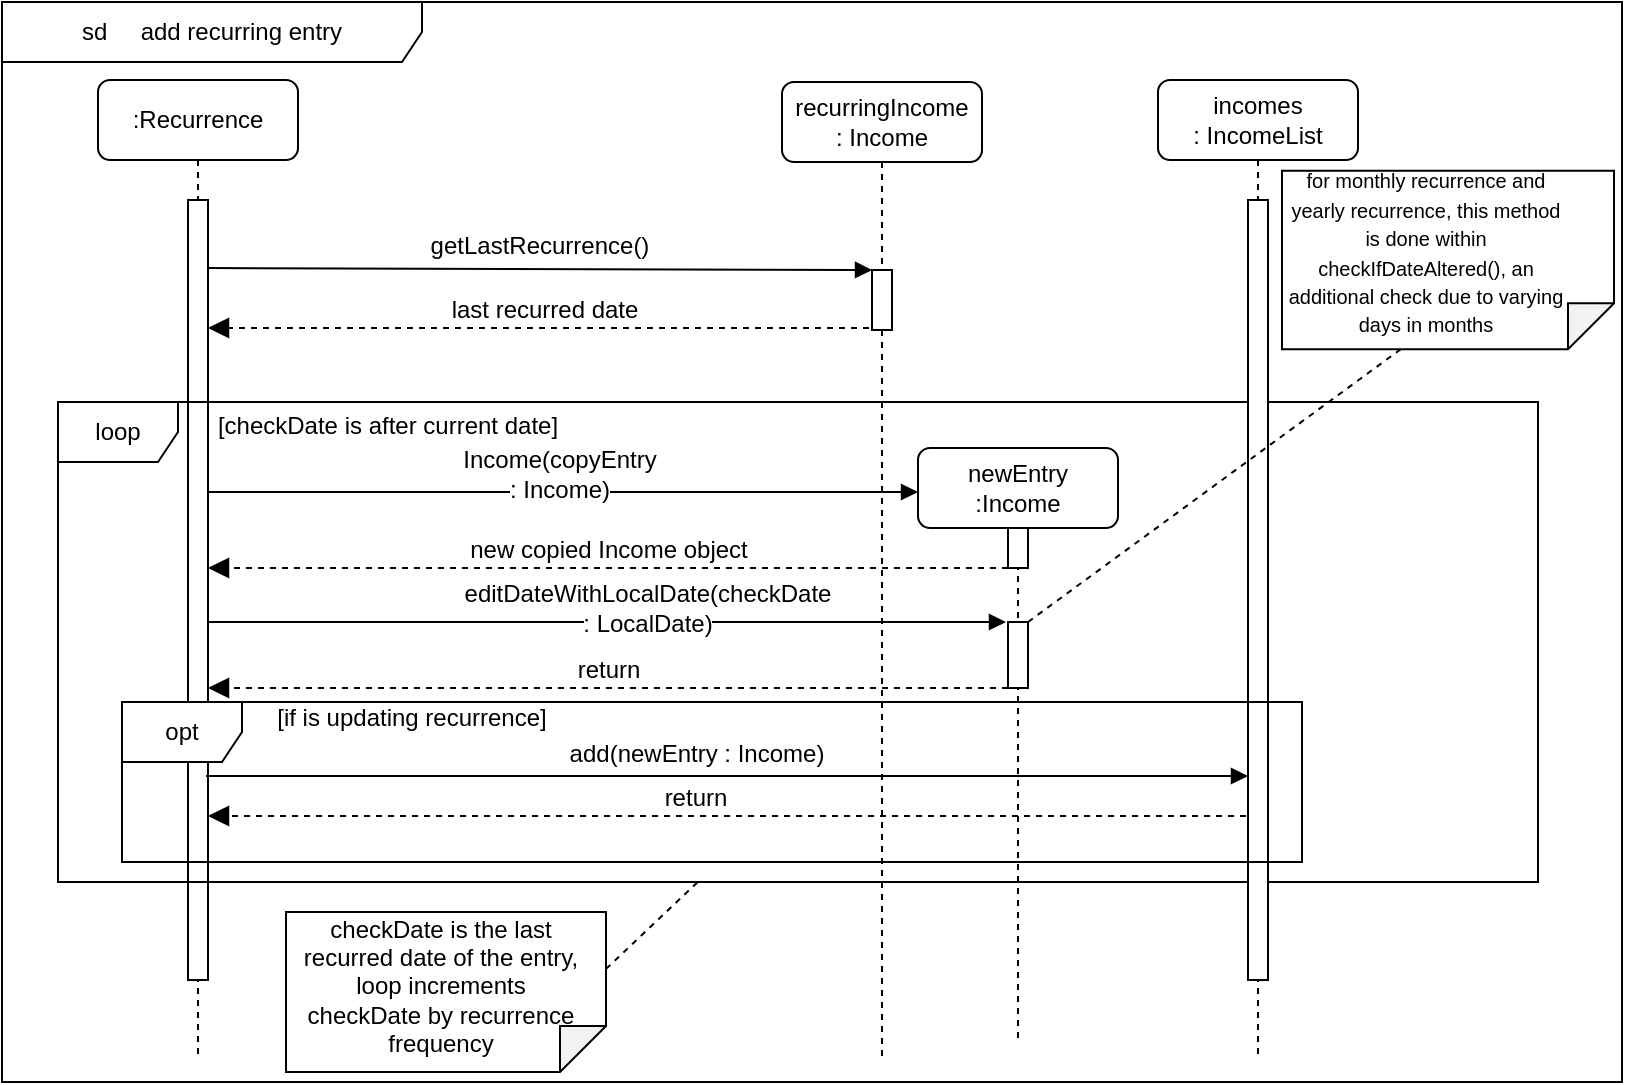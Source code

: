 <mxGraphModel dx="942" dy="634" grid="1" gridSize="10" guides="1" tooltips="1" connect="1" arrows="1" fold="1" page="1" pageScale="1" pageWidth="850" pageHeight="1100" math="0" shadow="0">
  <root>
    <mxCell id="0" />
    <mxCell id="1" parent="0" />
    <mxCell id="aM9ryv3xv72pqoxQDRHE-1" value=":Recurrence" style="shape=umlLifeline;rounded=1;perimeter=lifelinePerimeter;whiteSpace=wrap;html=1;container=0;dropTarget=0;collapsible=0;recursiveResize=0;outlineConnect=0;portConstraint=eastwest;newEdgeStyle={&quot;edgeStyle&quot;:&quot;elbowEdgeStyle&quot;,&quot;elbow&quot;:&quot;vertical&quot;,&quot;curved&quot;:0,&quot;rounded&quot;:0};" parent="1" vertex="1">
      <mxGeometry x="58" y="59" width="100" height="490" as="geometry" />
    </mxCell>
    <mxCell id="aM9ryv3xv72pqoxQDRHE-2" value="" style="html=1;points=[];perimeter=orthogonalPerimeter;outlineConnect=0;targetShapes=umlLifeline;portConstraint=eastwest;newEdgeStyle={&quot;edgeStyle&quot;:&quot;elbowEdgeStyle&quot;,&quot;elbow&quot;:&quot;vertical&quot;,&quot;curved&quot;:0,&quot;rounded&quot;:0};" parent="aM9ryv3xv72pqoxQDRHE-1" vertex="1">
      <mxGeometry x="45" y="60" width="10" height="390" as="geometry" />
    </mxCell>
    <mxCell id="KprL8Gtzc8UCZSi8YQah-3" value="loop" style="shape=umlFrame;whiteSpace=wrap;html=1;pointerEvents=0;" vertex="1" parent="1">
      <mxGeometry x="38" y="220" width="740" height="240" as="geometry" />
    </mxCell>
    <mxCell id="KprL8Gtzc8UCZSi8YQah-4" value="[checkDate is after current date]" style="text;html=1;align=center;verticalAlign=middle;whiteSpace=wrap;rounded=0;" vertex="1" parent="1">
      <mxGeometry x="98" y="217" width="210" height="30" as="geometry" />
    </mxCell>
    <mxCell id="KprL8Gtzc8UCZSi8YQah-5" value="" style="shape=note;whiteSpace=wrap;html=1;backgroundOutline=1;darkOpacity=0.05;rotation=90;size=23;" vertex="1" parent="1">
      <mxGeometry x="192" y="435" width="80" height="160" as="geometry" />
    </mxCell>
    <mxCell id="KprL8Gtzc8UCZSi8YQah-6" value="checkDate is the last recurred date of the entry, loop increments checkDate by recurrence frequency" style="text;html=1;align=center;verticalAlign=middle;whiteSpace=wrap;rounded=0;" vertex="1" parent="1">
      <mxGeometry x="157" y="496" width="144.67" height="31" as="geometry" />
    </mxCell>
    <mxCell id="KprL8Gtzc8UCZSi8YQah-7" value="" style="endArrow=none;dashed=1;html=1;rounded=0;exitX=0;exitY=0;exitDx=28.5;exitDy=0;exitPerimeter=0;entryX=0.435;entryY=0.992;entryDx=0;entryDy=0;entryPerimeter=0;" edge="1" parent="1" source="KprL8Gtzc8UCZSi8YQah-5" target="KprL8Gtzc8UCZSi8YQah-3">
      <mxGeometry width="50" height="50" relative="1" as="geometry">
        <mxPoint x="228" y="469" as="sourcePoint" />
        <mxPoint x="278" y="419" as="targetPoint" />
      </mxGeometry>
    </mxCell>
    <mxCell id="KprL8Gtzc8UCZSi8YQah-8" value="newEntry&lt;br&gt;:Income" style="shape=umlLifeline;rounded=1;perimeter=lifelinePerimeter;whiteSpace=wrap;html=1;container=0;dropTarget=0;collapsible=0;recursiveResize=0;outlineConnect=0;portConstraint=eastwest;newEdgeStyle={&quot;edgeStyle&quot;:&quot;elbowEdgeStyle&quot;,&quot;elbow&quot;:&quot;vertical&quot;,&quot;curved&quot;:0,&quot;rounded&quot;:0};" vertex="1" parent="1">
      <mxGeometry x="468" y="243" width="100" height="298" as="geometry" />
    </mxCell>
    <mxCell id="KprL8Gtzc8UCZSi8YQah-9" value="" style="html=1;points=[];perimeter=orthogonalPerimeter;outlineConnect=0;targetShapes=umlLifeline;portConstraint=eastwest;newEdgeStyle={&quot;edgeStyle&quot;:&quot;elbowEdgeStyle&quot;,&quot;elbow&quot;:&quot;vertical&quot;,&quot;curved&quot;:0,&quot;rounded&quot;:0};" vertex="1" parent="KprL8Gtzc8UCZSi8YQah-8">
      <mxGeometry x="45" y="40" width="10" height="20" as="geometry" />
    </mxCell>
    <mxCell id="KprL8Gtzc8UCZSi8YQah-17" value="" style="endArrow=block;html=1;rounded=0;endFill=1;" edge="1" parent="1">
      <mxGeometry width="50" height="50" relative="1" as="geometry">
        <mxPoint x="113" y="265" as="sourcePoint" />
        <mxPoint x="468" y="265" as="targetPoint" />
      </mxGeometry>
    </mxCell>
    <mxCell id="KprL8Gtzc8UCZSi8YQah-18" value="&lt;span style=&quot;text-wrap-mode: nowrap; background-color: rgb(255, 255, 255);&quot;&gt;&lt;font style=&quot;font-size: 12px;&quot;&gt;Income(copyEntry : Income)&lt;/font&gt;&lt;/span&gt;" style="text;html=1;align=center;verticalAlign=middle;whiteSpace=wrap;rounded=0;" vertex="1" parent="1">
      <mxGeometry x="259" y="241" width="60" height="30" as="geometry" />
    </mxCell>
    <mxCell id="KprL8Gtzc8UCZSi8YQah-19" value="&lt;font style=&quot;font-size: 12px;&quot;&gt;new copied Income object&lt;/font&gt;" style="html=1;verticalAlign=bottom;endArrow=block;dashed=1;endSize=8;edgeStyle=elbowEdgeStyle;elbow=vertical;curved=0;rounded=0;endFill=1;" edge="1" parent="1">
      <mxGeometry relative="1" as="geometry">
        <mxPoint x="113" y="303" as="targetPoint" />
        <Array as="points">
          <mxPoint x="358" y="303" />
        </Array>
        <mxPoint x="513" y="303" as="sourcePoint" />
      </mxGeometry>
    </mxCell>
    <mxCell id="KprL8Gtzc8UCZSi8YQah-20" value="incomes&lt;div&gt;: IncomeList&lt;/div&gt;" style="shape=umlLifeline;rounded=1;perimeter=lifelinePerimeter;whiteSpace=wrap;html=1;container=0;dropTarget=0;collapsible=0;recursiveResize=0;outlineConnect=0;portConstraint=eastwest;newEdgeStyle={&quot;edgeStyle&quot;:&quot;elbowEdgeStyle&quot;,&quot;elbow&quot;:&quot;vertical&quot;,&quot;curved&quot;:0,&quot;rounded&quot;:0};" vertex="1" parent="1">
      <mxGeometry x="588" y="59" width="100" height="490" as="geometry" />
    </mxCell>
    <mxCell id="KprL8Gtzc8UCZSi8YQah-21" value="" style="html=1;points=[];perimeter=orthogonalPerimeter;outlineConnect=0;targetShapes=umlLifeline;portConstraint=eastwest;newEdgeStyle={&quot;edgeStyle&quot;:&quot;elbowEdgeStyle&quot;,&quot;elbow&quot;:&quot;vertical&quot;,&quot;curved&quot;:0,&quot;rounded&quot;:0};" vertex="1" parent="KprL8Gtzc8UCZSi8YQah-20">
      <mxGeometry x="45" y="60" width="10" height="390" as="geometry" />
    </mxCell>
    <mxCell id="KprL8Gtzc8UCZSi8YQah-22" value="" style="endArrow=block;html=1;rounded=0;endFill=1;" edge="1" parent="1">
      <mxGeometry width="50" height="50" relative="1" as="geometry">
        <mxPoint x="112" y="407" as="sourcePoint" />
        <mxPoint x="633" y="407" as="targetPoint" />
      </mxGeometry>
    </mxCell>
    <mxCell id="KprL8Gtzc8UCZSi8YQah-23" value="add(newEntry : Income)" style="text;html=1;align=center;verticalAlign=middle;whiteSpace=wrap;rounded=0;" vertex="1" parent="1">
      <mxGeometry x="287" y="381" width="141" height="30" as="geometry" />
    </mxCell>
    <mxCell id="KprL8Gtzc8UCZSi8YQah-24" value="" style="html=1;verticalAlign=bottom;endArrow=block;dashed=1;endSize=8;edgeStyle=elbowEdgeStyle;elbow=vertical;curved=0;rounded=0;endFill=1;" edge="1" parent="1">
      <mxGeometry relative="1" as="geometry">
        <mxPoint x="113" y="427" as="targetPoint" />
        <Array as="points">
          <mxPoint x="363" y="427" />
        </Array>
        <mxPoint x="632" y="427" as="sourcePoint" />
      </mxGeometry>
    </mxCell>
    <mxCell id="KprL8Gtzc8UCZSi8YQah-25" value="return" style="text;html=1;align=center;verticalAlign=middle;whiteSpace=wrap;rounded=0;" vertex="1" parent="1">
      <mxGeometry x="327" y="403" width="60" height="30" as="geometry" />
    </mxCell>
    <mxCell id="KprL8Gtzc8UCZSi8YQah-26" value="sd&amp;nbsp; &amp;nbsp; &amp;nbsp;add recurring entry" style="shape=umlFrame;whiteSpace=wrap;html=1;pointerEvents=0;width=210;height=30;" vertex="1" parent="1">
      <mxGeometry x="10" y="20" width="810" height="540" as="geometry" />
    </mxCell>
    <mxCell id="KprL8Gtzc8UCZSi8YQah-31" value="&lt;font style=&quot;font-size: 12px;&quot;&gt;last recurred date&lt;/font&gt;" style="html=1;verticalAlign=bottom;endArrow=block;dashed=1;endSize=8;edgeStyle=elbowEdgeStyle;elbow=vertical;curved=0;rounded=0;endFill=1;" edge="1" parent="1">
      <mxGeometry relative="1" as="geometry">
        <mxPoint x="113" y="183" as="targetPoint" />
        <Array as="points">
          <mxPoint x="208" y="183" />
        </Array>
        <mxPoint x="449.5" y="183" as="sourcePoint" />
      </mxGeometry>
    </mxCell>
    <mxCell id="TOYoqEuzPOpz55d3jZ_0-1" value="" style="endArrow=block;html=1;rounded=0;endFill=1;" edge="1" parent="1" target="TOYoqEuzPOpz55d3jZ_0-3">
      <mxGeometry width="50" height="50" relative="1" as="geometry">
        <mxPoint x="113" y="153" as="sourcePoint" />
        <mxPoint x="363" y="153" as="targetPoint" />
      </mxGeometry>
    </mxCell>
    <mxCell id="TOYoqEuzPOpz55d3jZ_0-2" value="recurringIncome&lt;br&gt;&lt;div&gt;: Income&lt;/div&gt;" style="shape=umlLifeline;rounded=1;perimeter=lifelinePerimeter;whiteSpace=wrap;html=1;container=0;dropTarget=0;collapsible=0;recursiveResize=0;outlineConnect=0;portConstraint=eastwest;newEdgeStyle={&quot;edgeStyle&quot;:&quot;elbowEdgeStyle&quot;,&quot;elbow&quot;:&quot;vertical&quot;,&quot;curved&quot;:0,&quot;rounded&quot;:0};" vertex="1" parent="1">
      <mxGeometry x="400" y="60" width="100" height="490" as="geometry" />
    </mxCell>
    <mxCell id="TOYoqEuzPOpz55d3jZ_0-3" value="" style="html=1;points=[];perimeter=orthogonalPerimeter;outlineConnect=0;targetShapes=umlLifeline;portConstraint=eastwest;newEdgeStyle={&quot;edgeStyle&quot;:&quot;elbowEdgeStyle&quot;,&quot;elbow&quot;:&quot;vertical&quot;,&quot;curved&quot;:0,&quot;rounded&quot;:0};" vertex="1" parent="TOYoqEuzPOpz55d3jZ_0-2">
      <mxGeometry x="45" y="94" width="10" height="30" as="geometry" />
    </mxCell>
    <mxCell id="TOYoqEuzPOpz55d3jZ_0-4" value="getLastRecurrence()" style="text;html=1;align=center;verticalAlign=middle;whiteSpace=wrap;rounded=0;" vertex="1" parent="1">
      <mxGeometry x="144" y="127" width="270" height="30" as="geometry" />
    </mxCell>
    <mxCell id="TOYoqEuzPOpz55d3jZ_0-8" value="" style="html=1;points=[];perimeter=orthogonalPerimeter;outlineConnect=0;targetShapes=umlLifeline;portConstraint=eastwest;newEdgeStyle={&quot;edgeStyle&quot;:&quot;elbowEdgeStyle&quot;,&quot;elbow&quot;:&quot;vertical&quot;,&quot;curved&quot;:0,&quot;rounded&quot;:0};" vertex="1" parent="1">
      <mxGeometry x="513" y="330" width="10" height="33" as="geometry" />
    </mxCell>
    <mxCell id="TOYoqEuzPOpz55d3jZ_0-9" value="" style="endArrow=block;html=1;rounded=0;endFill=1;" edge="1" parent="1">
      <mxGeometry width="50" height="50" relative="1" as="geometry">
        <mxPoint x="113" y="330" as="sourcePoint" />
        <mxPoint x="512" y="330" as="targetPoint" />
      </mxGeometry>
    </mxCell>
    <mxCell id="TOYoqEuzPOpz55d3jZ_0-10" value="&lt;span style=&quot;text-wrap-mode: nowrap; background-color: rgb(255, 255, 255);&quot;&gt;&lt;font style=&quot;font-size: 12px;&quot;&gt;editDateWithLocalDate(checkDate : LocalDate)&lt;/font&gt;&lt;/span&gt;" style="text;html=1;align=center;verticalAlign=middle;whiteSpace=wrap;rounded=0;" vertex="1" parent="1">
      <mxGeometry x="303" y="308" width="60" height="30" as="geometry" />
    </mxCell>
    <mxCell id="TOYoqEuzPOpz55d3jZ_0-14" value="&lt;font style=&quot;font-size: 12px;&quot;&gt;return&lt;/font&gt;" style="html=1;verticalAlign=bottom;endArrow=block;dashed=1;endSize=8;edgeStyle=elbowEdgeStyle;elbow=vertical;curved=0;rounded=0;endFill=1;" edge="1" parent="1">
      <mxGeometry relative="1" as="geometry">
        <mxPoint x="113" y="363" as="targetPoint" />
        <Array as="points">
          <mxPoint x="358" y="363" />
        </Array>
        <mxPoint x="513" y="363" as="sourcePoint" />
      </mxGeometry>
    </mxCell>
    <mxCell id="TOYoqEuzPOpz55d3jZ_0-16" value="" style="shape=note;whiteSpace=wrap;html=1;backgroundOutline=1;darkOpacity=0.05;rotation=90;size=23;" vertex="1" parent="1">
      <mxGeometry x="688.34" y="66.0" width="89.33" height="166" as="geometry" />
    </mxCell>
    <mxCell id="TOYoqEuzPOpz55d3jZ_0-17" value="&lt;font style=&quot;font-size: 10px;&quot;&gt;for monthly recurrence and yearly recurrence, this method is done within checkIfDateAltered(), an additional check due to varying days in months&lt;/font&gt;" style="text;html=1;align=center;verticalAlign=middle;whiteSpace=wrap;rounded=0;" vertex="1" parent="1">
      <mxGeometry x="650" y="129.34" width="144.33" height="31" as="geometry" />
    </mxCell>
    <mxCell id="TOYoqEuzPOpz55d3jZ_0-18" value="" style="endArrow=none;dashed=1;html=1;rounded=0;entryX=0.984;entryY=0.631;entryDx=0;entryDy=0;entryPerimeter=0;" edge="1" parent="1" source="TOYoqEuzPOpz55d3jZ_0-8" target="TOYoqEuzPOpz55d3jZ_0-16">
      <mxGeometry width="50" height="50" relative="1" as="geometry">
        <mxPoint x="390" y="270" as="sourcePoint" />
        <mxPoint x="440" y="220" as="targetPoint" />
      </mxGeometry>
    </mxCell>
    <mxCell id="TOYoqEuzPOpz55d3jZ_0-19" value="opt" style="shape=umlFrame;whiteSpace=wrap;html=1;pointerEvents=0;" vertex="1" parent="1">
      <mxGeometry x="70" y="370" width="590" height="80" as="geometry" />
    </mxCell>
    <mxCell id="TOYoqEuzPOpz55d3jZ_0-20" value="[if is updating recurrence]" style="text;html=1;align=center;verticalAlign=middle;whiteSpace=wrap;rounded=0;" vertex="1" parent="1">
      <mxGeometry x="110" y="363" width="210" height="30" as="geometry" />
    </mxCell>
  </root>
</mxGraphModel>
